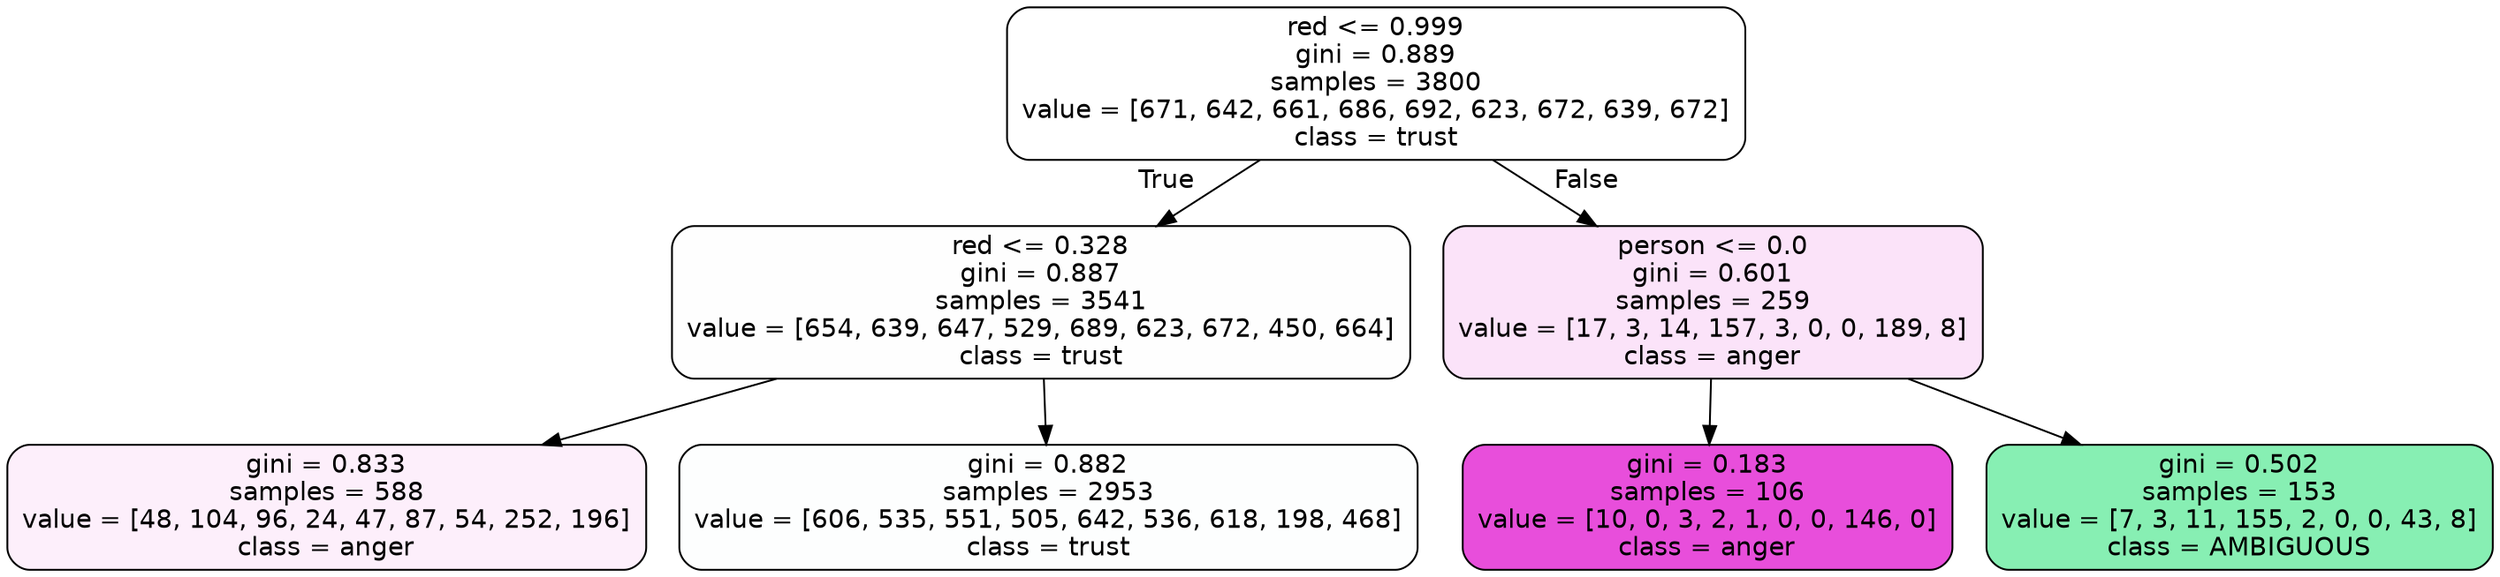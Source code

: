 digraph Tree {
node [shape=box, style="filled, rounded", color="black", fontname=helvetica] ;
edge [fontname=helvetica] ;
0 [label="red <= 0.999\ngini = 0.889\nsamples = 3800\nvalue = [671, 642, 661, 686, 692, 623, 672, 639, 672]\nclass = trust", fillcolor="#39d7e500"] ;
1 [label="red <= 0.328\ngini = 0.887\nsamples = 3541\nvalue = [654, 639, 647, 529, 689, 623, 672, 450, 664]\nclass = trust", fillcolor="#39d7e501"] ;
0 -> 1 [labeldistance=2.5, labelangle=45, headlabel="True"] ;
2 [label="gini = 0.833\nsamples = 588\nvalue = [48, 104, 96, 24, 47, 87, 54, 252, 196]\nclass = anger", fillcolor="#e539d714"] ;
1 -> 2 ;
3 [label="gini = 0.882\nsamples = 2953\nvalue = [606, 535, 551, 505, 642, 536, 618, 198, 468]\nclass = trust", fillcolor="#39d7e502"] ;
1 -> 3 ;
4 [label="person <= 0.0\ngini = 0.601\nsamples = 259\nvalue = [17, 3, 14, 157, 3, 0, 0, 189, 8]\nclass = anger", fillcolor="#e539d723"] ;
0 -> 4 [labeldistance=2.5, labelangle=-45, headlabel="False"] ;
5 [label="gini = 0.183\nsamples = 106\nvalue = [10, 0, 3, 2, 1, 0, 0, 146, 0]\nclass = anger", fillcolor="#e539d7e4"] ;
4 -> 5 ;
6 [label="gini = 0.502\nsamples = 153\nvalue = [7, 3, 11, 155, 2, 0, 0, 43, 8]\nclass = AMBIGUOUS", fillcolor="#39e5819a"] ;
4 -> 6 ;
}